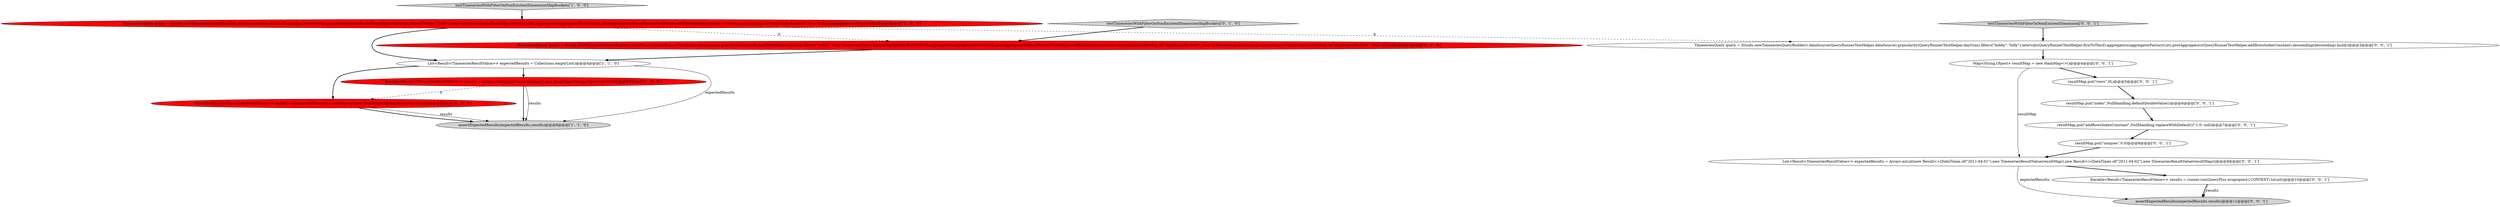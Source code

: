digraph {
6 [style = filled, label = "testTimeseriesWithFilterOnNonExistentDimensionSkipBuckets['0', '1', '0']", fillcolor = lightgray, shape = diamond image = "AAA0AAABBB2BBB"];
5 [style = filled, label = "Iterable<Result<TimeseriesResultValue>> results = runner.run(QueryPlus.wrap(query),new HashMap<String,Object>()).toList()@@@5@@@['0', '1', '0']", fillcolor = red, shape = ellipse image = "AAA1AAABBB2BBB"];
3 [style = filled, label = "TimeseriesQuery query = Druids.newTimeseriesQueryBuilder().dataSource(QueryRunnerTestHelper.dataSource).granularity(QueryRunnerTestHelper.dayGran).filters(\"bobby\",\"billy\").intervals(QueryRunnerTestHelper.firstToThird).aggregators(aggregatorFactoryList).postAggregators(QueryRunnerTestHelper.addRowsIndexConstant).context(ImmutableMap.of(\"skipEmptyBuckets\",\"true\")).descending(descending).build()@@@3@@@['1', '0', '0']", fillcolor = red, shape = ellipse image = "AAA1AAABBB1BBB"];
12 [style = filled, label = "assertExpectedResults(expectedResults,results)@@@11@@@['0', '0', '1']", fillcolor = lightgray, shape = ellipse image = "AAA0AAABBB3BBB"];
4 [style = filled, label = "testTimeseriesWithFilterOnNonExistentDimensionSkipBuckets['1', '0', '0']", fillcolor = lightgray, shape = diamond image = "AAA0AAABBB1BBB"];
1 [style = filled, label = "List<Result<TimeseriesResultValue>> expectedResults = Collections.emptyList()@@@4@@@['1', '1', '0']", fillcolor = white, shape = ellipse image = "AAA0AAABBB1BBB"];
13 [style = filled, label = "testTimeseriesWithFilterOnNonExistentDimension['0', '0', '1']", fillcolor = lightgray, shape = diamond image = "AAA0AAABBB3BBB"];
10 [style = filled, label = "resultMap.put(\"index\",NullHandling.defaultDoubleValue())@@@6@@@['0', '0', '1']", fillcolor = white, shape = ellipse image = "AAA0AAABBB3BBB"];
17 [style = filled, label = "resultMap.put(\"addRowsIndexConstant\",NullHandling.replaceWithDefault()? 1.0: null)@@@7@@@['0', '0', '1']", fillcolor = white, shape = ellipse image = "AAA0AAABBB3BBB"];
15 [style = filled, label = "resultMap.put(\"uniques\",0.0)@@@8@@@['0', '0', '1']", fillcolor = white, shape = ellipse image = "AAA0AAABBB3BBB"];
11 [style = filled, label = "List<Result<TimeseriesResultValue>> expectedResults = Arrays.asList(new Result<>(DateTimes.of(\"2011-04-01\"),new TimeseriesResultValue(resultMap)),new Result<>(DateTimes.of(\"2011-04-02\"),new TimeseriesResultValue(resultMap)))@@@9@@@['0', '0', '1']", fillcolor = white, shape = ellipse image = "AAA0AAABBB3BBB"];
16 [style = filled, label = "Iterable<Result<TimeseriesResultValue>> results = runner.run(QueryPlus.wrap(query),CONTEXT).toList()@@@10@@@['0', '0', '1']", fillcolor = white, shape = ellipse image = "AAA0AAABBB3BBB"];
2 [style = filled, label = "assertExpectedResults(expectedResults,results)@@@6@@@['1', '1', '0']", fillcolor = lightgray, shape = ellipse image = "AAA0AAABBB1BBB"];
7 [style = filled, label = "TimeseriesQuery query = Druids.newTimeseriesQueryBuilder().dataSource(QueryRunnerTestHelper.dataSource).granularity(QueryRunnerTestHelper.dayGran).filters(\"bobby\",\"billy\").intervals(QueryRunnerTestHelper.firstToThird).aggregators(aggregatorFactoryList).postAggregators(QueryRunnerTestHelper.addRowsIndexConstant).context(ImmutableMap.of(\"skipEmptyBuckets\",\"true\")).descending(descending).context(makeContext(ImmutableMap.of(\"skipEmptyBuckets\",\"true\"))).build()@@@3@@@['0', '1', '0']", fillcolor = red, shape = ellipse image = "AAA1AAABBB2BBB"];
8 [style = filled, label = "Map<String,Object> resultMap = new HashMap<>()@@@4@@@['0', '0', '1']", fillcolor = white, shape = ellipse image = "AAA0AAABBB3BBB"];
9 [style = filled, label = "TimeseriesQuery query = Druids.newTimeseriesQueryBuilder().dataSource(QueryRunnerTestHelper.dataSource).granularity(QueryRunnerTestHelper.dayGran).filters(\"bobby\",\"billy\").intervals(QueryRunnerTestHelper.firstToThird).aggregators(aggregatorFactoryList).postAggregators(QueryRunnerTestHelper.addRowsIndexConstant).descending(descending).build()@@@3@@@['0', '0', '1']", fillcolor = white, shape = ellipse image = "AAA0AAABBB3BBB"];
14 [style = filled, label = "resultMap.put(\"rows\",0L)@@@5@@@['0', '0', '1']", fillcolor = white, shape = ellipse image = "AAA0AAABBB3BBB"];
0 [style = filled, label = "Iterable<Result<TimeseriesResultValue>> results = runner.run(QueryPlus.wrap(query),new HashMap<String,Object>()).toList()@@@5@@@['1', '0', '0']", fillcolor = red, shape = ellipse image = "AAA1AAABBB1BBB"];
1->5 [style = bold, label=""];
11->16 [style = bold, label=""];
4->3 [style = bold, label=""];
7->1 [style = bold, label=""];
0->2 [style = solid, label="results"];
3->1 [style = bold, label=""];
0->5 [style = dashed, label="0"];
5->2 [style = solid, label="results"];
3->7 [style = dashed, label="0"];
8->11 [style = solid, label="resultMap"];
0->2 [style = bold, label=""];
8->14 [style = bold, label=""];
14->10 [style = bold, label=""];
10->17 [style = bold, label=""];
1->2 [style = solid, label="expectedResults"];
1->0 [style = bold, label=""];
9->8 [style = bold, label=""];
11->12 [style = solid, label="expectedResults"];
5->2 [style = bold, label=""];
15->11 [style = bold, label=""];
3->9 [style = dashed, label="0"];
17->15 [style = bold, label=""];
13->9 [style = bold, label=""];
6->7 [style = bold, label=""];
16->12 [style = solid, label="results"];
16->12 [style = bold, label=""];
}
